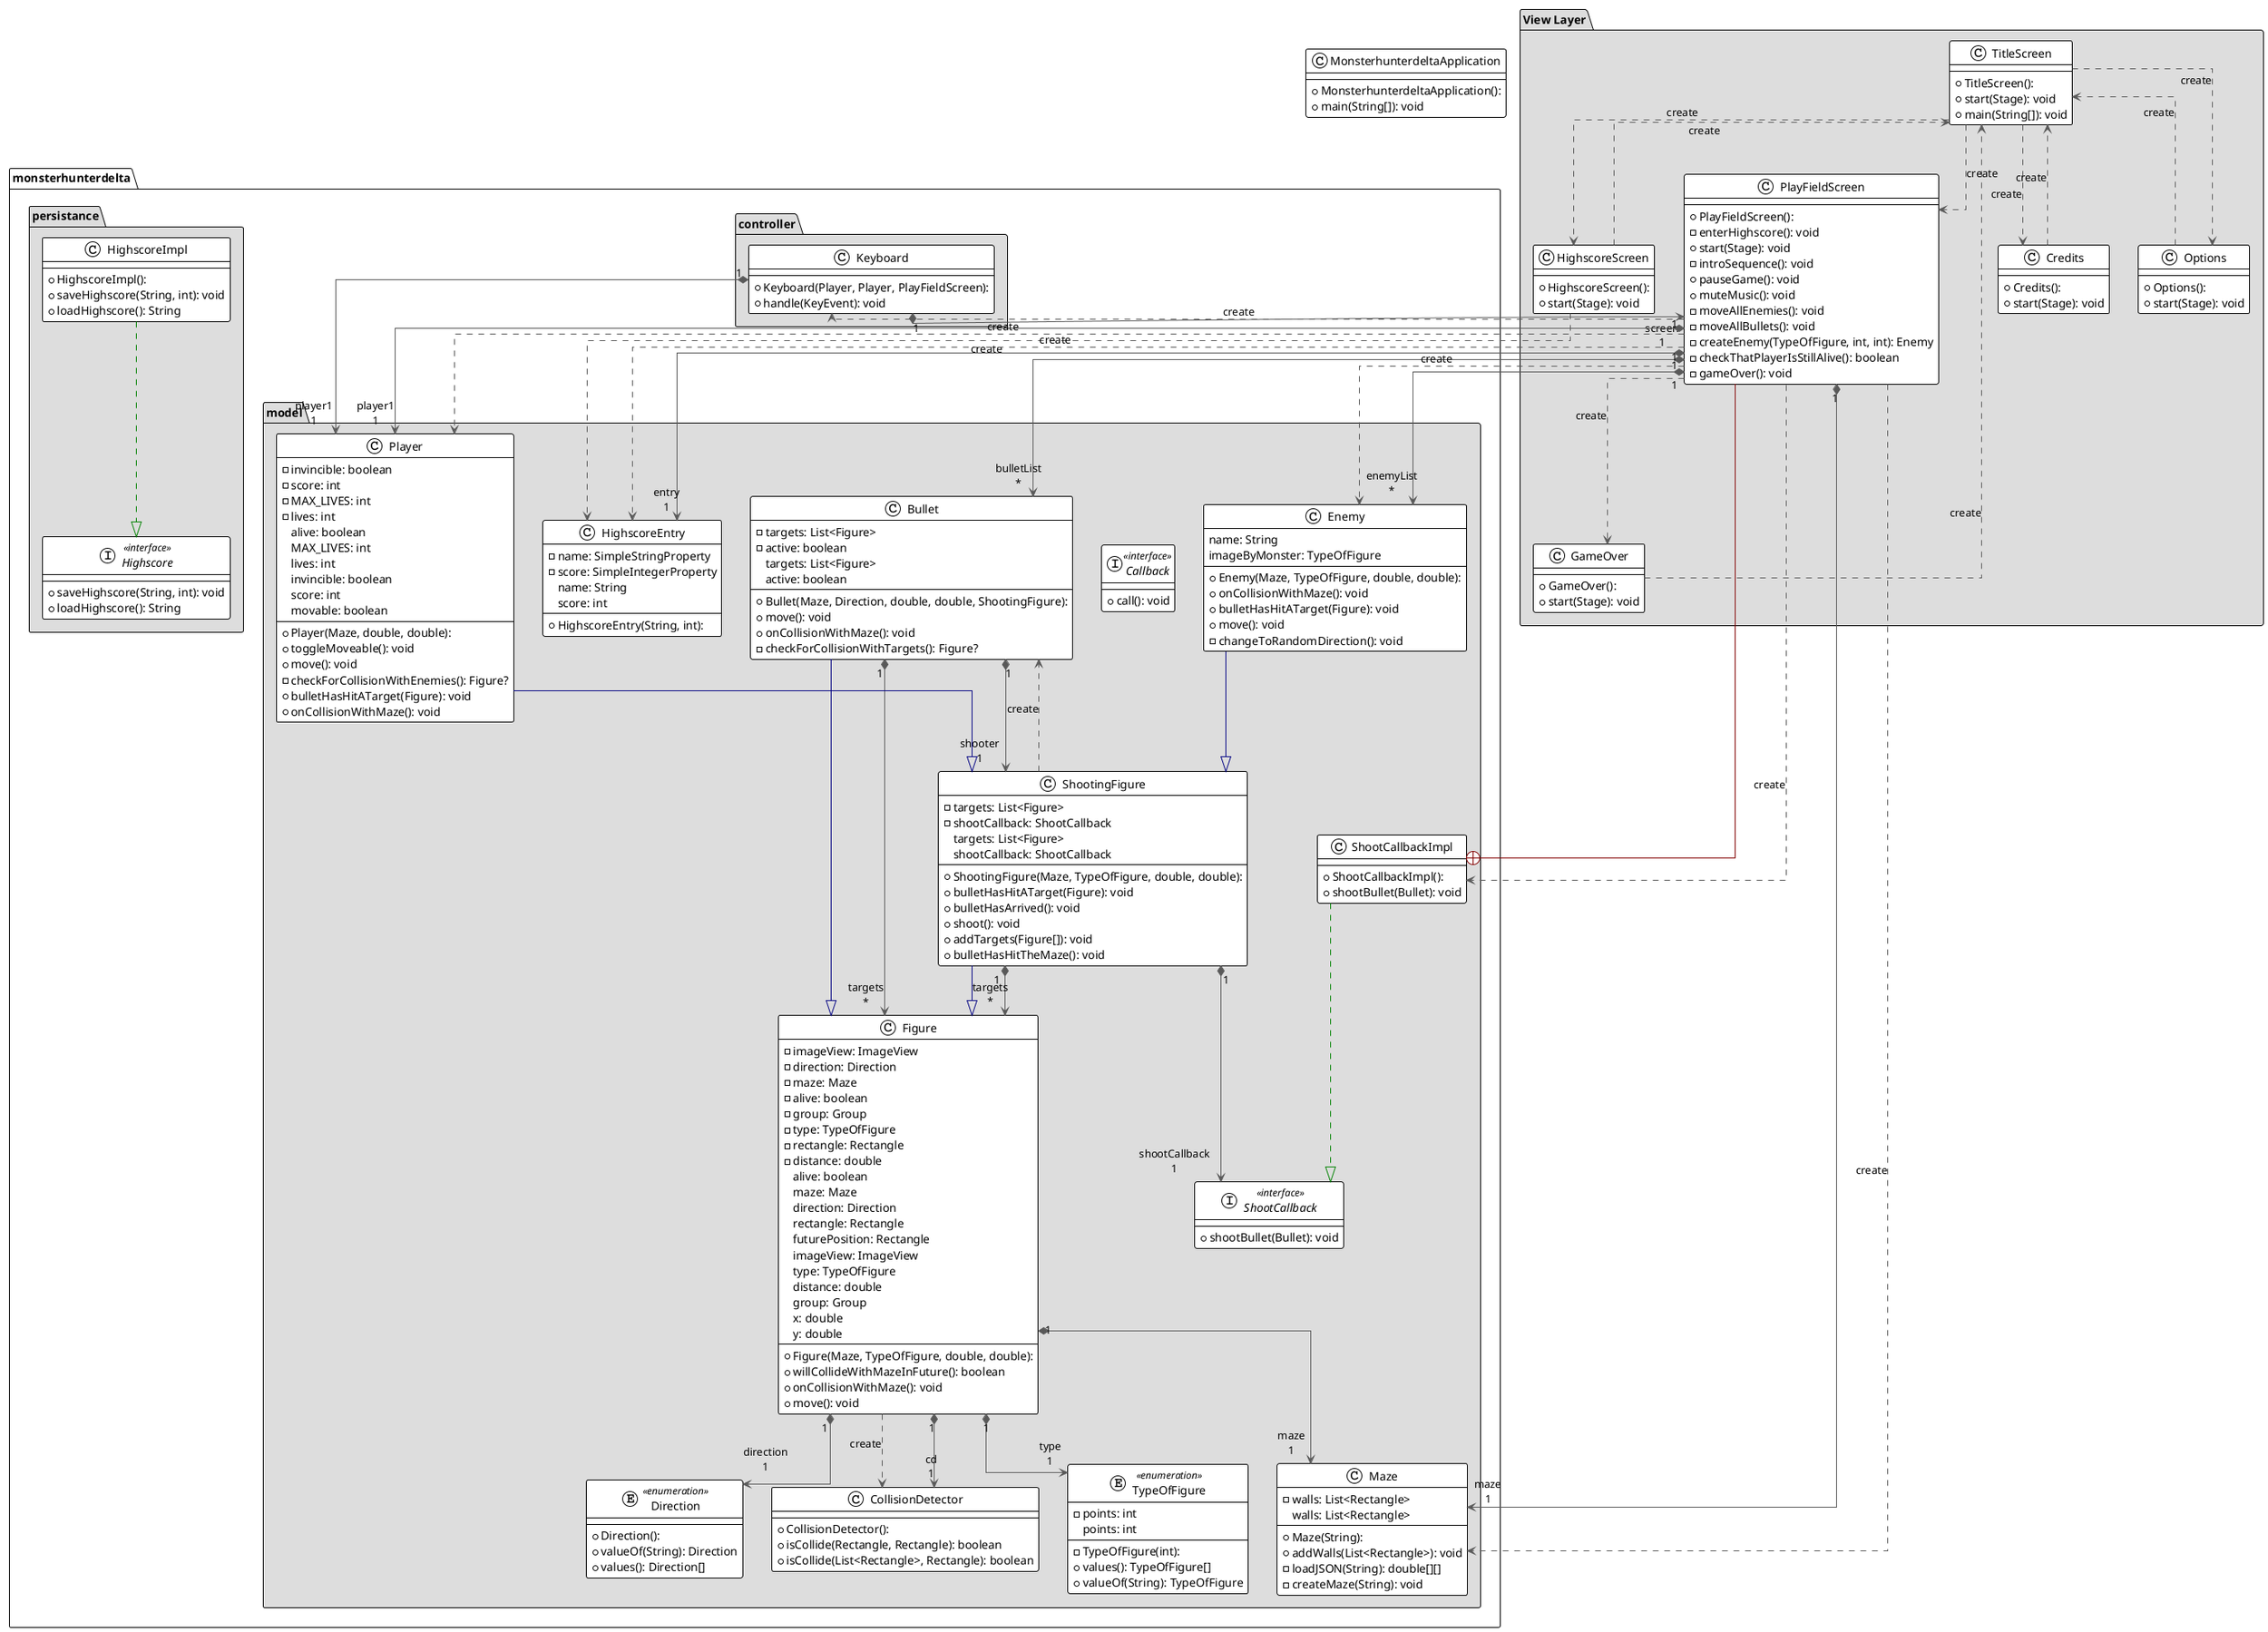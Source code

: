 @startuml

!theme plain
top to bottom direction
skinparam linetype ortho


class MonsterhunterdeltaApplication {
  + MonsterhunterdeltaApplication():
  + main(String[]): void
}


package "monsterhunterdelta.persistance" #DDDDDD {
interface Highscore << interface >> {
  + saveHighscore(String, int): void
  + loadHighscore(): String
}
class HighscoreImpl {
  + HighscoreImpl():
  + saveHighscore(String, int): void
  + loadHighscore(): String
}

}

package "monsterhunterdelta.controller" #DDDDDD {
class Keyboard {
  + Keyboard(Player, Player, PlayFieldScreen):
  + handle(KeyEvent): void
}
}


package "monsterhunterdelta.model" #DDDDDD {



class Bullet {
  + Bullet(Maze, Direction, double, double, ShootingFigure):
  - targets: List<Figure>
  - active: boolean
  + move(): void
  + onCollisionWithMaze(): void
  - checkForCollisionWithTargets(): Figure?
   targets: List<Figure>
   active: boolean
}
interface Callback << interface >> {
  + call(): void
}
class CollisionDetector {
  + CollisionDetector():
  + isCollide(Rectangle, Rectangle): boolean
  + isCollide(List<Rectangle>, Rectangle): boolean
}

enum Direction << enumeration >> {
  + Direction():
  + valueOf(String): Direction
  + values(): Direction[]
}
class Enemy {
  + Enemy(Maze, TypeOfFigure, double, double):
  + onCollisionWithMaze(): void
  + bulletHasHitATarget(Figure): void
  + move(): void
  - changeToRandomDirection(): void
   name: String
   imageByMonster: TypeOfFigure
}
class Figure {
  + Figure(Maze, TypeOfFigure, double, double):
  - imageView: ImageView
  - direction: Direction
  - maze: Maze
  - alive: boolean
  - group: Group
  - type: TypeOfFigure
  - rectangle: Rectangle
  - distance: double
  + willCollideWithMazeInFuture(): boolean
  + onCollisionWithMaze(): void
  + move(): void
   alive: boolean
   maze: Maze
   direction: Direction
   rectangle: Rectangle
   futurePosition: Rectangle
   imageView: ImageView
   type: TypeOfFigure
   distance: double
   group: Group
   x: double
   y: double
}



class HighscoreEntry {
  + HighscoreEntry(String, int):
  - name: SimpleStringProperty
  - score: SimpleIntegerProperty
   name: String
   score: int
}



class Maze {
  + Maze(String):
  - walls: List<Rectangle>
  + addWalls(List<Rectangle>): void
  - loadJSON(String): double[][]
  - createMaze(String): void
   walls: List<Rectangle>
}


class Player {
  + Player(Maze, double, double):
  - invincible: boolean
  - score: int
  - MAX_LIVES: int
  - lives: int
  + toggleMoveable(): void
  + move(): void
  - checkForCollisionWithEnemies(): Figure?
  + bulletHasHitATarget(Figure): void
  + onCollisionWithMaze(): void
   alive: boolean
   MAX_LIVES: int
   lives: int
   invincible: boolean
   score: int
   movable: boolean
}
interface ShootCallback << interface >> {
  + shootBullet(Bullet): void
}
class ShootCallbackImpl {
  + ShootCallbackImpl():
  + shootBullet(Bullet): void
}
class ShootingFigure {
  + ShootingFigure(Maze, TypeOfFigure, double, double):
  - targets: List<Figure>
  - shootCallback: ShootCallback
  + bulletHasHitATarget(Figure): void
  + bulletHasArrived(): void
  + shoot(): void
  + addTargets(Figure[]): void
  + bulletHasHitTheMaze(): void
   targets: List<Figure>
   shootCallback: ShootCallback
}

enum TypeOfFigure << enumeration >> {
  - TypeOfFigure(int):
  - points: int
  + values(): TypeOfFigure[]
  + valueOf(String): TypeOfFigure
   points: int
}

}
package "View Layer" #DDDDDD {

class TitleScreen {
  + TitleScreen():
  + start(Stage): void
  + main(String[]): void
}

class PlayFieldScreen {
  + PlayFieldScreen():
  - enterHighscore(): void
  + start(Stage): void
  - introSequence(): void
  + pauseGame(): void
  + muteMusic(): void
  - moveAllEnemies(): void
  - moveAllBullets(): void
  - createEnemy(TypeOfFigure, int, int): Enemy
  - checkThatPlayerIsStillAlive(): boolean
  - gameOver(): void
}

class HighscoreScreen {
  + HighscoreScreen():
  + start(Stage): void
}

class GameOver {
  + GameOver():
  + start(Stage): void
}

class Credits {
  + Credits():
  + start(Stage): void
}
class Options {
  + Options():
  + start(Stage): void
}
}

Bullet                         -[#000082,plain]-^  Figure
Bullet                        "1" *-[#595959,plain]-> "targets\n*" Figure
Bullet                        "1" *-[#595959,plain]-> "shooter\n1" ShootingFigure
Credits                        -[#595959,dashed]->  TitleScreen                   : "«create»"
Enemy                          -[#000082,plain]-^  ShootingFigure
Figure                         -[#595959,dashed]->  CollisionDetector             : "«create»"
Figure                        "1" *-[#595959,plain]-> "cd\n1" CollisionDetector
Figure                        "1" *-[#595959,plain]-> "direction\n1" Direction
Figure                        "1" *-[#595959,plain]-> "maze\n1" Maze
Figure                        "1" *-[#595959,plain]-> "type\n1" TypeOfFigure
GameOver                       -[#595959,dashed]->  TitleScreen                   : "«create»"
HighscoreImpl                  -[#008200,dashed]-^  Highscore
HighscoreScreen                -[#595959,dashed]->  HighscoreEntry                : "«create»"
HighscoreScreen                -[#595959,dashed]->  TitleScreen                   : "«create»"
Keyboard                      "1" *-[#595959,plain]-> "screen\n1" PlayFieldScreen
Keyboard                      "1" *-[#595959,plain]-> "player1\n1" Player
Options                        -[#595959,dashed]->  TitleScreen                   : "«create»"
PlayFieldScreen               "1" *-[#595959,plain]-> "bulletList\n*" Bullet
PlayFieldScreen                -[#595959,dashed]->  Enemy                         : "«create»"
PlayFieldScreen               "1" *-[#595959,plain]-> "enemyList\n*" Enemy
PlayFieldScreen                -[#595959,dashed]->  GameOver                      : "«create»"
PlayFieldScreen                -[#595959,dashed]->  HighscoreEntry                : "«create»"
PlayFieldScreen               "1" *-[#595959,plain]-> "entry\n1" HighscoreEntry
PlayFieldScreen                -[#595959,dashed]->  Keyboard                      : "«create»"
PlayFieldScreen               "1" *-[#595959,plain]-> "maze\n1" Maze
PlayFieldScreen                -[#595959,dashed]->  Maze                          : "«create»"
PlayFieldScreen               "1" *-[#595959,plain]-> "player1\n1" Player
PlayFieldScreen                -[#595959,dashed]->  Player                        : "«create»"
PlayFieldScreen                -[#595959,dashed]->  ShootCallbackImpl             : "«create»"
Player                         -[#000082,plain]-^  ShootingFigure
ShootCallbackImpl              +-[#820000,plain]-  PlayFieldScreen
ShootCallbackImpl              -[#008200,dashed]-^  ShootCallback
ShootingFigure                 -[#595959,dashed]->  Bullet                        : "«create»"
ShootingFigure                 -[#000082,plain]-^  Figure
ShootingFigure                "1" *-[#595959,plain]-> "targets\n*" Figure
ShootingFigure                "1" *-[#595959,plain]-> "shootCallback\n1" ShootCallback
TitleScreen                    -[#595959,dashed]->  Credits                       : "«create»"
TitleScreen                    -[#595959,dashed]->  HighscoreScreen               : "«create»"
TitleScreen                    -[#595959,dashed]->  Options                       : "«create»"
TitleScreen                    -[#595959,dashed]->  PlayFieldScreen               : "«create»"
@enduml
